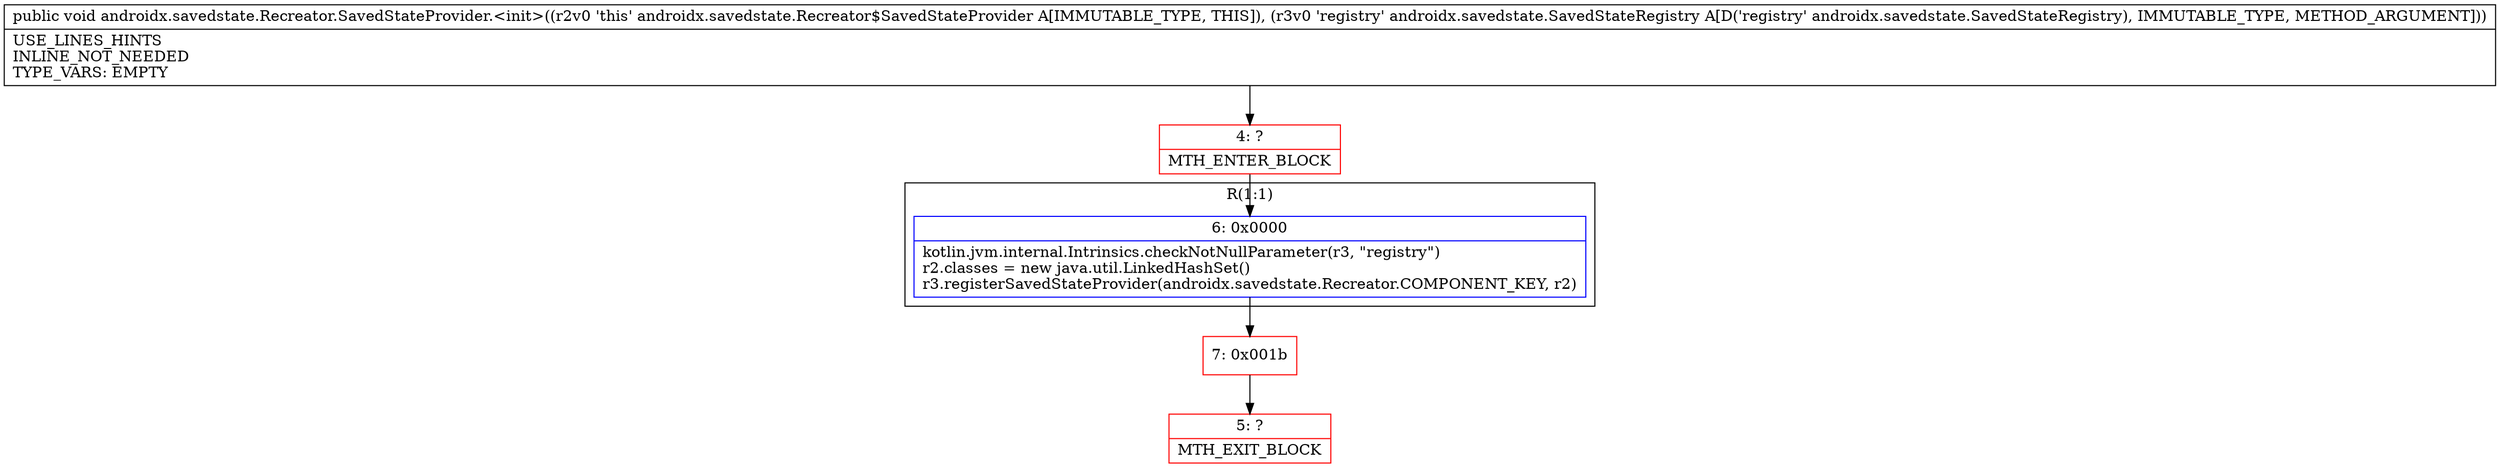 digraph "CFG forandroidx.savedstate.Recreator.SavedStateProvider.\<init\>(Landroidx\/savedstate\/SavedStateRegistry;)V" {
subgraph cluster_Region_252937032 {
label = "R(1:1)";
node [shape=record,color=blue];
Node_6 [shape=record,label="{6\:\ 0x0000|kotlin.jvm.internal.Intrinsics.checkNotNullParameter(r3, \"registry\")\lr2.classes = new java.util.LinkedHashSet()\lr3.registerSavedStateProvider(androidx.savedstate.Recreator.COMPONENT_KEY, r2)\l}"];
}
Node_4 [shape=record,color=red,label="{4\:\ ?|MTH_ENTER_BLOCK\l}"];
Node_7 [shape=record,color=red,label="{7\:\ 0x001b}"];
Node_5 [shape=record,color=red,label="{5\:\ ?|MTH_EXIT_BLOCK\l}"];
MethodNode[shape=record,label="{public void androidx.savedstate.Recreator.SavedStateProvider.\<init\>((r2v0 'this' androidx.savedstate.Recreator$SavedStateProvider A[IMMUTABLE_TYPE, THIS]), (r3v0 'registry' androidx.savedstate.SavedStateRegistry A[D('registry' androidx.savedstate.SavedStateRegistry), IMMUTABLE_TYPE, METHOD_ARGUMENT]))  | USE_LINES_HINTS\lINLINE_NOT_NEEDED\lTYPE_VARS: EMPTY\l}"];
MethodNode -> Node_4;Node_6 -> Node_7;
Node_4 -> Node_6;
Node_7 -> Node_5;
}

